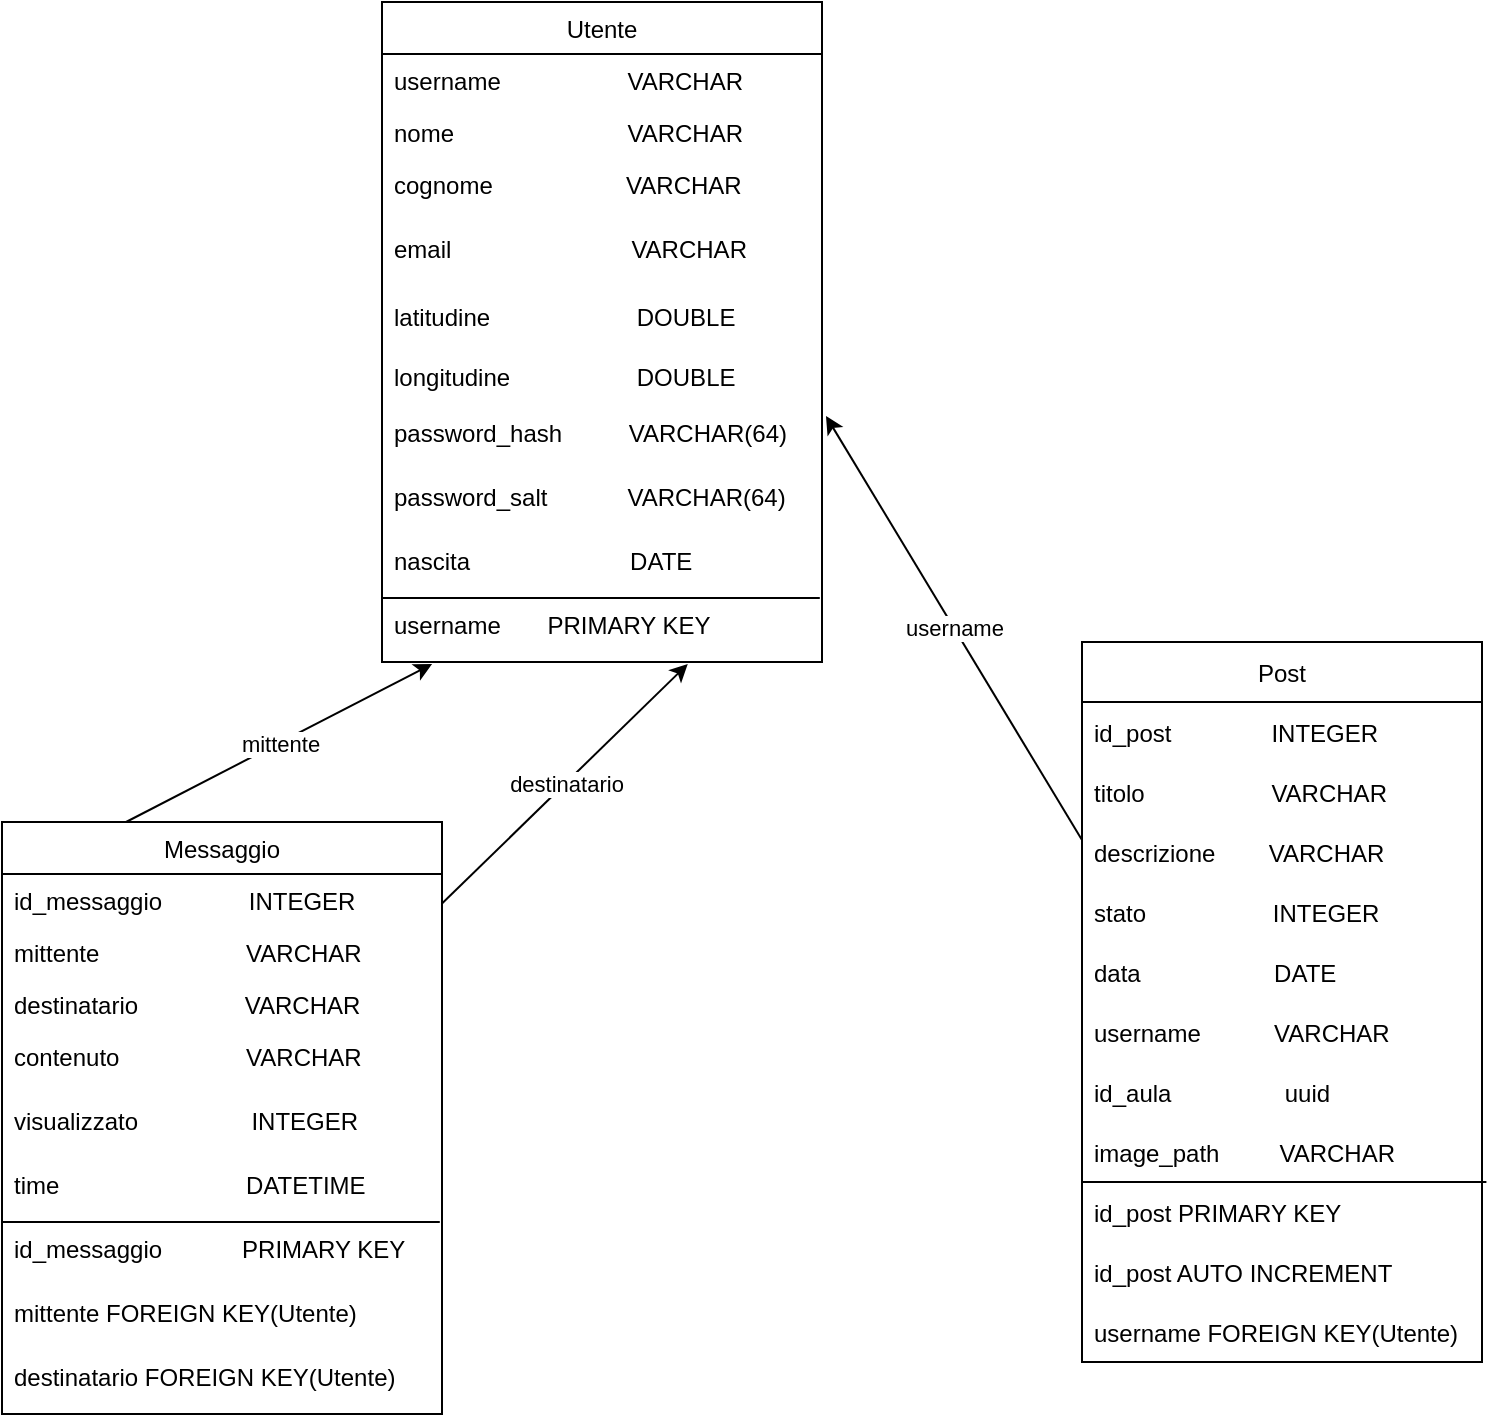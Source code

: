 <mxfile>
    <diagram id="nHoU_lVzV553aNZsDFFI" name="Page-1">
        <mxGraphModel dx="1102" dy="496" grid="1" gridSize="10" guides="1" tooltips="1" connect="1" arrows="1" fold="1" page="1" pageScale="1" pageWidth="1169" pageHeight="1654" math="0" shadow="0">
            <root>
                <mxCell id="0"/>
                <mxCell id="1" parent="0"/>
                <mxCell id="i0KfqlZrcmJo91HGpX53-33" value="Post" style="swimlane;fontStyle=0;childLayout=stackLayout;horizontal=1;startSize=30;horizontalStack=0;resizeParent=1;resizeParentMax=0;resizeLast=0;collapsible=1;marginBottom=0;" parent="1" vertex="1">
                    <mxGeometry x="700" y="360" width="200" height="360" as="geometry"/>
                </mxCell>
                <mxCell id="i0KfqlZrcmJo91HGpX53-34" value="id_post               INTEGER" style="text;strokeColor=none;fillColor=none;align=left;verticalAlign=middle;spacingLeft=4;spacingRight=4;overflow=hidden;points=[[0,0.5],[1,0.5]];portConstraint=eastwest;rotatable=0;" parent="i0KfqlZrcmJo91HGpX53-33" vertex="1">
                    <mxGeometry y="30" width="200" height="30" as="geometry"/>
                </mxCell>
                <mxCell id="i0KfqlZrcmJo91HGpX53-35" value="titolo                   VARCHAR" style="text;strokeColor=none;fillColor=none;align=left;verticalAlign=middle;spacingLeft=4;spacingRight=4;overflow=hidden;points=[[0,0.5],[1,0.5]];portConstraint=eastwest;rotatable=0;" parent="i0KfqlZrcmJo91HGpX53-33" vertex="1">
                    <mxGeometry y="60" width="200" height="30" as="geometry"/>
                </mxCell>
                <mxCell id="i0KfqlZrcmJo91HGpX53-36" value="descrizione        VARCHAR" style="text;strokeColor=none;fillColor=none;align=left;verticalAlign=middle;spacingLeft=4;spacingRight=4;overflow=hidden;points=[[0,0.5],[1,0.5]];portConstraint=eastwest;rotatable=0;" parent="i0KfqlZrcmJo91HGpX53-33" vertex="1">
                    <mxGeometry y="90" width="200" height="30" as="geometry"/>
                </mxCell>
                <mxCell id="i0KfqlZrcmJo91HGpX53-41" value="" style="endArrow=none;html=1;rounded=0;entryX=1.011;entryY=0;entryDx=0;entryDy=0;entryPerimeter=0;exitX=0;exitY=0;exitDx=0;exitDy=0;exitPerimeter=0;" parent="i0KfqlZrcmJo91HGpX53-33" source="i0KfqlZrcmJo91HGpX53-38" target="i0KfqlZrcmJo91HGpX53-38" edge="1">
                    <mxGeometry width="50" height="50" relative="1" as="geometry">
                        <mxPoint x="49" y="150" as="sourcePoint"/>
                        <mxPoint x="99" y="100" as="targetPoint"/>
                    </mxGeometry>
                </mxCell>
                <mxCell id="jszhMf59xLd283hbZoes-16" value="stato                   INTEGER" style="text;strokeColor=none;fillColor=none;align=left;verticalAlign=middle;spacingLeft=4;spacingRight=4;overflow=hidden;points=[[0,0.5],[1,0.5]];portConstraint=eastwest;rotatable=0;" parent="i0KfqlZrcmJo91HGpX53-33" vertex="1">
                    <mxGeometry y="120" width="200" height="30" as="geometry"/>
                </mxCell>
                <mxCell id="jszhMf59xLd283hbZoes-17" value="data                    DATE" style="text;strokeColor=none;fillColor=none;align=left;verticalAlign=middle;spacingLeft=4;spacingRight=4;overflow=hidden;points=[[0,0.5],[1,0.5]];portConstraint=eastwest;rotatable=0;" parent="i0KfqlZrcmJo91HGpX53-33" vertex="1">
                    <mxGeometry y="150" width="200" height="30" as="geometry"/>
                </mxCell>
                <mxCell id="i0KfqlZrcmJo91HGpX53-39" value="username           VARCHAR" style="text;strokeColor=none;fillColor=none;align=left;verticalAlign=middle;spacingLeft=4;spacingRight=4;overflow=hidden;points=[[0,0.5],[1,0.5]];portConstraint=eastwest;rotatable=0;" parent="i0KfqlZrcmJo91HGpX53-33" vertex="1">
                    <mxGeometry y="180" width="200" height="30" as="geometry"/>
                </mxCell>
                <mxCell id="i0KfqlZrcmJo91HGpX53-61" value="id_aula                 uuid" style="text;strokeColor=none;fillColor=none;align=left;verticalAlign=middle;spacingLeft=4;spacingRight=4;overflow=hidden;points=[[0,0.5],[1,0.5]];portConstraint=eastwest;rotatable=0;" parent="i0KfqlZrcmJo91HGpX53-33" vertex="1">
                    <mxGeometry y="210" width="200" height="30" as="geometry"/>
                </mxCell>
                <mxCell id="7" value="image_path         VARCHAR" style="text;strokeColor=none;fillColor=none;align=left;verticalAlign=middle;spacingLeft=4;spacingRight=4;overflow=hidden;points=[[0,0.5],[1,0.5]];portConstraint=eastwest;rotatable=0;" vertex="1" parent="i0KfqlZrcmJo91HGpX53-33">
                    <mxGeometry y="240" width="200" height="30" as="geometry"/>
                </mxCell>
                <mxCell id="i0KfqlZrcmJo91HGpX53-38" value="id_post PRIMARY KEY" style="text;strokeColor=none;fillColor=none;align=left;verticalAlign=middle;spacingLeft=4;spacingRight=4;overflow=hidden;points=[[0,0.5],[1,0.5]];portConstraint=eastwest;rotatable=0;" parent="i0KfqlZrcmJo91HGpX53-33" vertex="1">
                    <mxGeometry y="270" width="200" height="30" as="geometry"/>
                </mxCell>
                <mxCell id="-RiZe8H1-vzslDBVhZve-3" value="id_post AUTO INCREMENT" style="text;strokeColor=none;fillColor=none;align=left;verticalAlign=middle;spacingLeft=4;spacingRight=4;overflow=hidden;points=[[0,0.5],[1,0.5]];portConstraint=eastwest;rotatable=0;" parent="i0KfqlZrcmJo91HGpX53-33" vertex="1">
                    <mxGeometry y="300" width="200" height="30" as="geometry"/>
                </mxCell>
                <mxCell id="i0KfqlZrcmJo91HGpX53-37" value="username FOREIGN KEY(Utente)" style="text;strokeColor=none;fillColor=none;align=left;verticalAlign=middle;spacingLeft=4;spacingRight=4;overflow=hidden;points=[[0,0.5],[1,0.5]];portConstraint=eastwest;rotatable=0;" parent="i0KfqlZrcmJo91HGpX53-33" vertex="1">
                    <mxGeometry y="330" width="200" height="30" as="geometry"/>
                </mxCell>
                <mxCell id="i0KfqlZrcmJo91HGpX53-43" value="Utente" style="swimlane;fontStyle=0;childLayout=stackLayout;horizontal=1;startSize=26;fillColor=none;horizontalStack=0;resizeParent=1;resizeParentMax=0;resizeLast=0;collapsible=1;marginBottom=0;" parent="1" vertex="1">
                    <mxGeometry x="350" y="40" width="220" height="330" as="geometry"/>
                </mxCell>
                <mxCell id="i0KfqlZrcmJo91HGpX53-44" value="username                   VARCHAR" style="text;strokeColor=none;fillColor=none;align=left;verticalAlign=top;spacingLeft=4;spacingRight=4;overflow=hidden;rotatable=0;points=[[0,0.5],[1,0.5]];portConstraint=eastwest;" parent="i0KfqlZrcmJo91HGpX53-43" vertex="1">
                    <mxGeometry y="26" width="220" height="26" as="geometry"/>
                </mxCell>
                <mxCell id="i0KfqlZrcmJo91HGpX53-45" value="nome                          VARCHAR" style="text;strokeColor=none;fillColor=none;align=left;verticalAlign=top;spacingLeft=4;spacingRight=4;overflow=hidden;rotatable=0;points=[[0,0.5],[1,0.5]];portConstraint=eastwest;" parent="i0KfqlZrcmJo91HGpX53-43" vertex="1">
                    <mxGeometry y="52" width="220" height="26" as="geometry"/>
                </mxCell>
                <mxCell id="i0KfqlZrcmJo91HGpX53-46" value="cognome                    VARCHAR" style="text;strokeColor=none;fillColor=none;align=left;verticalAlign=top;spacingLeft=4;spacingRight=4;overflow=hidden;rotatable=0;points=[[0,0.5],[1,0.5]];portConstraint=eastwest;" parent="i0KfqlZrcmJo91HGpX53-43" vertex="1">
                    <mxGeometry y="78" width="220" height="32" as="geometry"/>
                </mxCell>
                <mxCell id="jszhMf59xLd283hbZoes-19" value="email                           VARCHAR" style="text;strokeColor=none;fillColor=none;align=left;verticalAlign=top;spacingLeft=4;spacingRight=4;overflow=hidden;rotatable=0;points=[[0,0.5],[1,0.5]];portConstraint=eastwest;" parent="i0KfqlZrcmJo91HGpX53-43" vertex="1">
                    <mxGeometry y="110" width="220" height="32" as="geometry"/>
                </mxCell>
                <mxCell id="NYSMwgO44VDJFwEb6TRX-18" value="latitudine                      DOUBLE" style="text;strokeColor=none;fillColor=none;align=left;verticalAlign=middle;spacingLeft=4;spacingRight=4;overflow=hidden;points=[[0,0.5],[1,0.5]];portConstraint=eastwest;rotatable=0;" parent="i0KfqlZrcmJo91HGpX53-43" vertex="1">
                    <mxGeometry y="142" width="220" height="30" as="geometry"/>
                </mxCell>
                <mxCell id="NYSMwgO44VDJFwEb6TRX-19" value="longitudine                   DOUBLE" style="text;strokeColor=none;fillColor=none;align=left;verticalAlign=middle;spacingLeft=4;spacingRight=4;overflow=hidden;points=[[0,0.5],[1,0.5]];portConstraint=eastwest;rotatable=0;" parent="i0KfqlZrcmJo91HGpX53-43" vertex="1">
                    <mxGeometry y="172" width="220" height="30" as="geometry"/>
                </mxCell>
                <mxCell id="BhORIbuuXpV9KM4GgQ5l-2" value="password_hash          VARCHAR(64)" style="text;strokeColor=none;fillColor=none;align=left;verticalAlign=top;spacingLeft=4;spacingRight=4;overflow=hidden;rotatable=0;points=[[0,0.5],[1,0.5]];portConstraint=eastwest;" parent="i0KfqlZrcmJo91HGpX53-43" vertex="1">
                    <mxGeometry y="202" width="220" height="32" as="geometry"/>
                </mxCell>
                <mxCell id="2" value="password_salt            VARCHAR(64)" style="text;strokeColor=none;fillColor=none;align=left;verticalAlign=top;spacingLeft=4;spacingRight=4;overflow=hidden;rotatable=0;points=[[0,0.5],[1,0.5]];portConstraint=eastwest;" parent="i0KfqlZrcmJo91HGpX53-43" vertex="1">
                    <mxGeometry y="234" width="220" height="32" as="geometry"/>
                </mxCell>
                <mxCell id="jszhMf59xLd283hbZoes-18" value="nascita                        DATE" style="text;strokeColor=none;fillColor=none;align=left;verticalAlign=top;spacingLeft=4;spacingRight=4;overflow=hidden;rotatable=0;points=[[0,0.5],[1,0.5]];portConstraint=eastwest;" parent="i0KfqlZrcmJo91HGpX53-43" vertex="1">
                    <mxGeometry y="266" width="220" height="32" as="geometry"/>
                </mxCell>
                <mxCell id="i0KfqlZrcmJo91HGpX53-52" value="" style="endArrow=none;html=1;rounded=0;entryX=0.995;entryY=0;entryDx=0;entryDy=0;entryPerimeter=0;exitX=0;exitY=0;exitDx=0;exitDy=0;exitPerimeter=0;" parent="i0KfqlZrcmJo91HGpX53-43" source="i0KfqlZrcmJo91HGpX53-49" target="i0KfqlZrcmJo91HGpX53-49" edge="1">
                    <mxGeometry width="50" height="50" relative="1" as="geometry">
                        <mxPoint x="40" y="142" as="sourcePoint"/>
                        <mxPoint x="90" y="92" as="targetPoint"/>
                    </mxGeometry>
                </mxCell>
                <mxCell id="i0KfqlZrcmJo91HGpX53-49" value="username       PRIMARY KEY" style="text;strokeColor=none;fillColor=none;align=left;verticalAlign=top;spacingLeft=4;spacingRight=4;overflow=hidden;rotatable=0;points=[[0,0.5],[1,0.5]];portConstraint=eastwest;" parent="i0KfqlZrcmJo91HGpX53-43" vertex="1">
                    <mxGeometry y="298" width="220" height="32" as="geometry"/>
                </mxCell>
                <mxCell id="i0KfqlZrcmJo91HGpX53-75" value="" style="endArrow=classic;html=1;rounded=0;entryX=1.009;entryY=0.156;entryDx=0;entryDy=0;exitX=0;exitY=0.3;exitDx=0;exitDy=0;exitPerimeter=0;entryPerimeter=0;" parent="1" source="i0KfqlZrcmJo91HGpX53-36" target="BhORIbuuXpV9KM4GgQ5l-2" edge="1">
                    <mxGeometry relative="1" as="geometry">
                        <mxPoint x="900" y="210" as="sourcePoint"/>
                        <mxPoint x="740" y="279" as="targetPoint"/>
                    </mxGeometry>
                </mxCell>
                <mxCell id="i0KfqlZrcmJo91HGpX53-76" value="username" style="edgeLabel;resizable=0;html=1;align=center;verticalAlign=middle;" parent="i0KfqlZrcmJo91HGpX53-75" connectable="0" vertex="1">
                    <mxGeometry relative="1" as="geometry"/>
                </mxCell>
                <mxCell id="NYSMwgO44VDJFwEb6TRX-1" value="Messaggio" style="swimlane;fontStyle=0;childLayout=stackLayout;horizontal=1;startSize=26;fillColor=none;horizontalStack=0;resizeParent=1;resizeParentMax=0;resizeLast=0;collapsible=1;marginBottom=0;" parent="1" vertex="1">
                    <mxGeometry x="160" y="450" width="220" height="296" as="geometry"/>
                </mxCell>
                <mxCell id="NYSMwgO44VDJFwEb6TRX-10" value="id_messaggio             INTEGER" style="text;strokeColor=none;fillColor=none;align=left;verticalAlign=top;spacingLeft=4;spacingRight=4;overflow=hidden;rotatable=0;points=[[0,0.5],[1,0.5]];portConstraint=eastwest;" parent="NYSMwgO44VDJFwEb6TRX-1" vertex="1">
                    <mxGeometry y="26" width="220" height="26" as="geometry"/>
                </mxCell>
                <mxCell id="NYSMwgO44VDJFwEb6TRX-2" value="mittente                      VARCHAR" style="text;strokeColor=none;fillColor=none;align=left;verticalAlign=top;spacingLeft=4;spacingRight=4;overflow=hidden;rotatable=0;points=[[0,0.5],[1,0.5]];portConstraint=eastwest;" parent="NYSMwgO44VDJFwEb6TRX-1" vertex="1">
                    <mxGeometry y="52" width="220" height="26" as="geometry"/>
                </mxCell>
                <mxCell id="NYSMwgO44VDJFwEb6TRX-3" value="destinatario                VARCHAR" style="text;strokeColor=none;fillColor=none;align=left;verticalAlign=top;spacingLeft=4;spacingRight=4;overflow=hidden;rotatable=0;points=[[0,0.5],[1,0.5]];portConstraint=eastwest;" parent="NYSMwgO44VDJFwEb6TRX-1" vertex="1">
                    <mxGeometry y="78" width="220" height="26" as="geometry"/>
                </mxCell>
                <mxCell id="NYSMwgO44VDJFwEb6TRX-4" value="contenuto                   VARCHAR" style="text;strokeColor=none;fillColor=none;align=left;verticalAlign=top;spacingLeft=4;spacingRight=4;overflow=hidden;rotatable=0;points=[[0,0.5],[1,0.5]];portConstraint=eastwest;" parent="NYSMwgO44VDJFwEb6TRX-1" vertex="1">
                    <mxGeometry y="104" width="220" height="32" as="geometry"/>
                </mxCell>
                <mxCell id="3" value="visualizzato                 INTEGER" style="text;strokeColor=none;fillColor=none;align=left;verticalAlign=top;spacingLeft=4;spacingRight=4;overflow=hidden;rotatable=0;points=[[0,0.5],[1,0.5]];portConstraint=eastwest;" parent="NYSMwgO44VDJFwEb6TRX-1" vertex="1">
                    <mxGeometry y="136" width="220" height="32" as="geometry"/>
                </mxCell>
                <mxCell id="NYSMwgO44VDJFwEb6TRX-5" value="time                            DATETIME" style="text;strokeColor=none;fillColor=none;align=left;verticalAlign=top;spacingLeft=4;spacingRight=4;overflow=hidden;rotatable=0;points=[[0,0.5],[1,0.5]];portConstraint=eastwest;" parent="NYSMwgO44VDJFwEb6TRX-1" vertex="1">
                    <mxGeometry y="168" width="220" height="32" as="geometry"/>
                </mxCell>
                <mxCell id="NYSMwgO44VDJFwEb6TRX-8" value="" style="endArrow=none;html=1;rounded=0;entryX=0.995;entryY=0;entryDx=0;entryDy=0;entryPerimeter=0;exitX=0;exitY=0;exitDx=0;exitDy=0;exitPerimeter=0;" parent="NYSMwgO44VDJFwEb6TRX-1" source="NYSMwgO44VDJFwEb6TRX-9" target="NYSMwgO44VDJFwEb6TRX-9" edge="1">
                    <mxGeometry width="50" height="50" relative="1" as="geometry">
                        <mxPoint x="40" y="142" as="sourcePoint"/>
                        <mxPoint x="90" y="92" as="targetPoint"/>
                    </mxGeometry>
                </mxCell>
                <mxCell id="NYSMwgO44VDJFwEb6TRX-9" value="id_messaggio            PRIMARY KEY" style="text;strokeColor=none;fillColor=none;align=left;verticalAlign=top;spacingLeft=4;spacingRight=4;overflow=hidden;rotatable=0;points=[[0,0.5],[1,0.5]];portConstraint=eastwest;" parent="NYSMwgO44VDJFwEb6TRX-1" vertex="1">
                    <mxGeometry y="200" width="220" height="32" as="geometry"/>
                </mxCell>
                <mxCell id="4" value="mittente FOREIGN KEY(Utente)" style="text;strokeColor=none;fillColor=none;align=left;verticalAlign=top;spacingLeft=4;spacingRight=4;overflow=hidden;rotatable=0;points=[[0,0.5],[1,0.5]];portConstraint=eastwest;" parent="NYSMwgO44VDJFwEb6TRX-1" vertex="1">
                    <mxGeometry y="232" width="220" height="32" as="geometry"/>
                </mxCell>
                <mxCell id="6" value="destinatario FOREIGN KEY(Utente)" style="text;strokeColor=none;fillColor=none;align=left;verticalAlign=top;spacingLeft=4;spacingRight=4;overflow=hidden;rotatable=0;points=[[0,0.5],[1,0.5]];portConstraint=eastwest;" parent="NYSMwgO44VDJFwEb6TRX-1" vertex="1">
                    <mxGeometry y="264" width="220" height="32" as="geometry"/>
                </mxCell>
                <mxCell id="NYSMwgO44VDJFwEb6TRX-11" value="" style="endArrow=classic;html=1;rounded=0;entryX=0.695;entryY=1.031;entryDx=0;entryDy=0;entryPerimeter=0;" parent="1" source="NYSMwgO44VDJFwEb6TRX-1" target="i0KfqlZrcmJo91HGpX53-49" edge="1">
                    <mxGeometry relative="1" as="geometry">
                        <mxPoint x="640" y="429" as="sourcePoint"/>
                        <mxPoint x="360" y="370" as="targetPoint"/>
                    </mxGeometry>
                </mxCell>
                <mxCell id="NYSMwgO44VDJFwEb6TRX-12" value="destinatario" style="edgeLabel;resizable=0;html=1;align=center;verticalAlign=middle;" parent="NYSMwgO44VDJFwEb6TRX-11" connectable="0" vertex="1">
                    <mxGeometry relative="1" as="geometry"/>
                </mxCell>
                <mxCell id="NYSMwgO44VDJFwEb6TRX-13" value="" style="endArrow=classic;html=1;rounded=0;entryX=0.114;entryY=1.031;entryDx=0;entryDy=0;exitX=0.282;exitY=0;exitDx=0;exitDy=0;exitPerimeter=0;entryPerimeter=0;" parent="1" source="NYSMwgO44VDJFwEb6TRX-1" target="i0KfqlZrcmJo91HGpX53-49" edge="1">
                    <mxGeometry relative="1" as="geometry">
                        <mxPoint x="410" y="439" as="sourcePoint"/>
                        <mxPoint x="130" y="380" as="targetPoint"/>
                    </mxGeometry>
                </mxCell>
                <mxCell id="NYSMwgO44VDJFwEb6TRX-14" value="mittente" style="edgeLabel;resizable=0;html=1;align=center;verticalAlign=middle;" parent="NYSMwgO44VDJFwEb6TRX-13" connectable="0" vertex="1">
                    <mxGeometry relative="1" as="geometry"/>
                </mxCell>
            </root>
        </mxGraphModel>
    </diagram>
</mxfile>